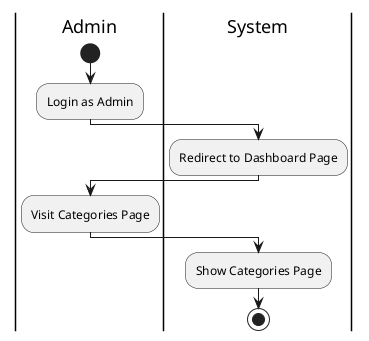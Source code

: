 @startuml ManageCategories
|Admin|
start
:Login as Admin;
|System|
:Redirect to Dashboard Page;
|Admin|
:Visit Categories Page;
|System|
:Show Categories Page;
stop
@enduml
